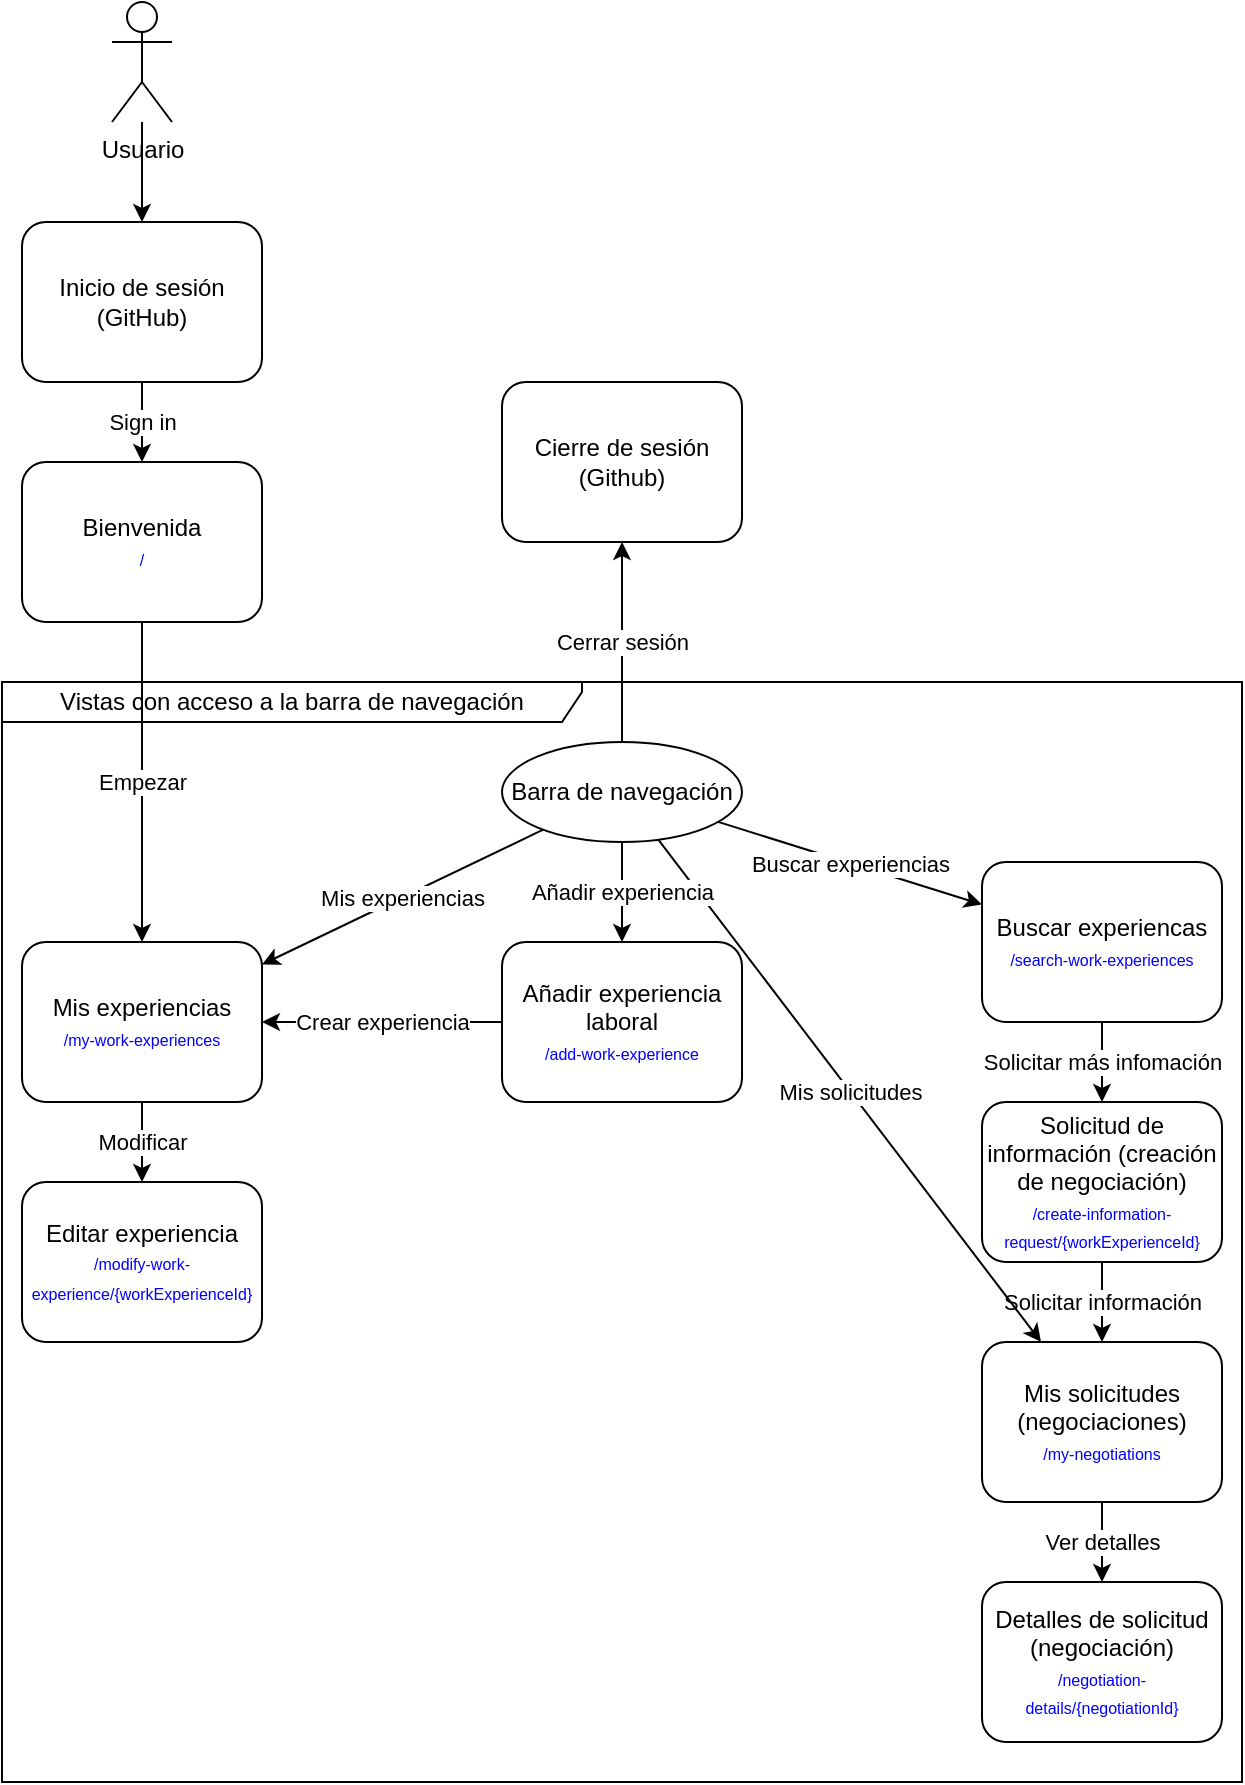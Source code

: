 <mxfile version="14.6.13" type="device"><diagram id="Q_rRQow08-Yb7mL1Citc" name="Página-1"><mxGraphModel dx="1422" dy="822" grid="1" gridSize="10" guides="1" tooltips="1" connect="1" arrows="1" fold="1" page="1" pageScale="1" pageWidth="827" pageHeight="1169" math="0" shadow="0"><root><mxCell id="0"/><mxCell id="1" parent="0"/><mxCell id="25cQ_Ur4_LoOCMcz6qQy-8" value="Vistas con acceso a la barra de navegación" style="shape=umlFrame;whiteSpace=wrap;html=1;width=290;height=20;" parent="1" vertex="1"><mxGeometry x="80" y="390" width="620" height="550" as="geometry"/></mxCell><mxCell id="25cQ_Ur4_LoOCMcz6qQy-7" value="Empezar" style="endArrow=classic;html=1;" parent="1" source="25cQ_Ur4_LoOCMcz6qQy-4" target="25cQ_Ur4_LoOCMcz6qQy-20" edge="1"><mxGeometry width="50" height="50" relative="1" as="geometry"><mxPoint x="160" y="240" as="sourcePoint"/><mxPoint x="270" y="340" as="targetPoint"/></mxGeometry></mxCell><mxCell id="25cQ_Ur4_LoOCMcz6qQy-1" value="Inicio de sesión&lt;br&gt;(GitHub)" style="rounded=1;whiteSpace=wrap;html=1;" parent="1" vertex="1"><mxGeometry x="90" y="160" width="120" height="80" as="geometry"/></mxCell><mxCell id="25cQ_Ur4_LoOCMcz6qQy-2" value="Usuario" style="shape=umlActor;verticalLabelPosition=bottom;verticalAlign=top;html=1;outlineConnect=0;" parent="1" vertex="1"><mxGeometry x="135" y="50" width="30" height="60" as="geometry"/></mxCell><mxCell id="25cQ_Ur4_LoOCMcz6qQy-3" value="Barra de navegación" style="ellipse;whiteSpace=wrap;html=1;" parent="1" vertex="1"><mxGeometry x="330" y="420" width="120" height="50" as="geometry"/></mxCell><mxCell id="25cQ_Ur4_LoOCMcz6qQy-4" value="Bienvenida&lt;br&gt;&lt;font color=&quot;#0000ff&quot; style=&quot;font-size: 8px&quot;&gt;/&lt;/font&gt;" style="rounded=1;whiteSpace=wrap;html=1;" parent="1" vertex="1"><mxGeometry x="90" y="280" width="120" height="80" as="geometry"/></mxCell><mxCell id="25cQ_Ur4_LoOCMcz6qQy-5" value="Buscar experiencas&lt;br&gt;&lt;font color=&quot;#0000ff&quot; style=&quot;font-size: 8px&quot;&gt;/search-work-experiences&lt;/font&gt;" style="rounded=1;whiteSpace=wrap;html=1;" parent="1" vertex="1"><mxGeometry x="570" y="480" width="120" height="80" as="geometry"/></mxCell><mxCell id="25cQ_Ur4_LoOCMcz6qQy-6" value="Sign in" style="endArrow=classic;html=1;" parent="1" source="25cQ_Ur4_LoOCMcz6qQy-1" target="25cQ_Ur4_LoOCMcz6qQy-4" edge="1"><mxGeometry width="50" height="50" relative="1" as="geometry"><mxPoint x="60" y="560" as="sourcePoint"/><mxPoint x="110" y="510" as="targetPoint"/></mxGeometry></mxCell><mxCell id="25cQ_Ur4_LoOCMcz6qQy-9" value="Buscar experiencias" style="endArrow=classic;html=1;" parent="1" source="25cQ_Ur4_LoOCMcz6qQy-3" target="25cQ_Ur4_LoOCMcz6qQy-5" edge="1"><mxGeometry width="50" height="50" relative="1" as="geometry"><mxPoint x="160" y="400" as="sourcePoint"/><mxPoint x="160" y="540" as="targetPoint"/></mxGeometry></mxCell><mxCell id="25cQ_Ur4_LoOCMcz6qQy-10" value="Solicitud de información (creación de negociación)&lt;br&gt;&lt;font color=&quot;#0000ff&quot;&gt;&lt;span style=&quot;font-size: 8px&quot;&gt;/create-information-request/{workExperienceId}&lt;/span&gt;&lt;/font&gt;" style="rounded=1;whiteSpace=wrap;html=1;" parent="1" vertex="1"><mxGeometry x="570" y="600" width="120" height="80" as="geometry"/></mxCell><mxCell id="25cQ_Ur4_LoOCMcz6qQy-11" value="Solicitar más infomación" style="endArrow=classic;html=1;" parent="1" source="25cQ_Ur4_LoOCMcz6qQy-5" target="25cQ_Ur4_LoOCMcz6qQy-10" edge="1"><mxGeometry width="50" height="50" relative="1" as="geometry"><mxPoint x="640" y="400" as="sourcePoint"/><mxPoint x="640" y="540" as="targetPoint"/></mxGeometry></mxCell><mxCell id="25cQ_Ur4_LoOCMcz6qQy-12" value="Mis solicitudes&lt;br&gt;(negociaciones)&lt;br&gt;&lt;span style=&quot;color: rgb(0 , 0 , 255) ; font-size: 8px&quot;&gt;/my-negotiations&lt;/span&gt;" style="rounded=1;whiteSpace=wrap;html=1;" parent="1" vertex="1"><mxGeometry x="570" y="720" width="120" height="80" as="geometry"/></mxCell><mxCell id="25cQ_Ur4_LoOCMcz6qQy-13" value="Solicitar información" style="endArrow=classic;html=1;" parent="1" source="25cQ_Ur4_LoOCMcz6qQy-10" target="25cQ_Ur4_LoOCMcz6qQy-12" edge="1"><mxGeometry width="50" height="50" relative="1" as="geometry"><mxPoint x="640" y="600" as="sourcePoint"/><mxPoint x="640" y="645" as="targetPoint"/></mxGeometry></mxCell><mxCell id="25cQ_Ur4_LoOCMcz6qQy-14" value="Mis solicitudes" style="endArrow=classic;html=1;" parent="1" source="25cQ_Ur4_LoOCMcz6qQy-3" target="25cQ_Ur4_LoOCMcz6qQy-12" edge="1"><mxGeometry width="50" height="50" relative="1" as="geometry"><mxPoint x="400.826" y="499.325" as="sourcePoint"/><mxPoint x="220" y="552.414" as="targetPoint"/></mxGeometry></mxCell><mxCell id="25cQ_Ur4_LoOCMcz6qQy-15" value="" style="endArrow=classic;html=1;" parent="1" source="25cQ_Ur4_LoOCMcz6qQy-2" target="25cQ_Ur4_LoOCMcz6qQy-1" edge="1"><mxGeometry width="50" height="50" relative="1" as="geometry"><mxPoint x="160" y="240" as="sourcePoint"/><mxPoint x="160" y="290" as="targetPoint"/></mxGeometry></mxCell><mxCell id="25cQ_Ur4_LoOCMcz6qQy-16" value="Detalles de solicitud&lt;br&gt;(negociación)&lt;br&gt;&lt;span style=&quot;color: rgb(0 , 0 , 255) ; font-size: 8px&quot;&gt;/&lt;/span&gt;&lt;font color=&quot;#0000ff&quot;&gt;&lt;span style=&quot;font-size: 8px&quot;&gt;negotiation-details/{negotiationId}&lt;/span&gt;&lt;/font&gt;" style="rounded=1;whiteSpace=wrap;html=1;" parent="1" vertex="1"><mxGeometry x="570" y="840" width="120" height="80" as="geometry"/></mxCell><mxCell id="25cQ_Ur4_LoOCMcz6qQy-17" value="Ver detalles" style="endArrow=classic;html=1;" parent="1" source="25cQ_Ur4_LoOCMcz6qQy-12" target="25cQ_Ur4_LoOCMcz6qQy-16" edge="1"><mxGeometry width="50" height="50" relative="1" as="geometry"><mxPoint x="640" y="690" as="sourcePoint"/><mxPoint x="640" y="730" as="targetPoint"/></mxGeometry></mxCell><mxCell id="25cQ_Ur4_LoOCMcz6qQy-18" value="Añadir experiencia laboral&lt;br&gt;&lt;font color=&quot;#0000ff&quot;&gt;&lt;span style=&quot;font-size: 8px&quot;&gt;/add-work-experience&lt;/span&gt;&lt;/font&gt;" style="rounded=1;whiteSpace=wrap;html=1;" parent="1" vertex="1"><mxGeometry x="330" y="520" width="120" height="80" as="geometry"/></mxCell><mxCell id="25cQ_Ur4_LoOCMcz6qQy-19" value="Añadir experiencia" style="endArrow=classic;html=1;" parent="1" source="25cQ_Ur4_LoOCMcz6qQy-3" target="25cQ_Ur4_LoOCMcz6qQy-18" edge="1"><mxGeometry width="50" height="50" relative="1" as="geometry"><mxPoint x="353.968" y="479.091" as="sourcePoint"/><mxPoint x="186.667" y="730" as="targetPoint"/></mxGeometry></mxCell><mxCell id="25cQ_Ur4_LoOCMcz6qQy-20" value="Mis experiencias&lt;br&gt;&lt;font color=&quot;#0000ff&quot;&gt;&lt;span style=&quot;font-size: 8px&quot;&gt;/my-work-experiences&lt;/span&gt;&lt;/font&gt;" style="rounded=1;whiteSpace=wrap;html=1;" parent="1" vertex="1"><mxGeometry x="90" y="520" width="120" height="80" as="geometry"/></mxCell><mxCell id="25cQ_Ur4_LoOCMcz6qQy-21" value="Mis experiencias" style="endArrow=classic;html=1;" parent="1" source="25cQ_Ur4_LoOCMcz6qQy-3" target="25cQ_Ur4_LoOCMcz6qQy-20" edge="1"><mxGeometry width="50" height="50" relative="1" as="geometry"><mxPoint x="370" y="480" as="sourcePoint"/><mxPoint x="370" y="610" as="targetPoint"/></mxGeometry></mxCell><mxCell id="25cQ_Ur4_LoOCMcz6qQy-22" value="Crear experiencia" style="endArrow=classic;html=1;" parent="1" source="25cQ_Ur4_LoOCMcz6qQy-18" target="25cQ_Ur4_LoOCMcz6qQy-20" edge="1"><mxGeometry width="50" height="50" relative="1" as="geometry"><mxPoint x="130" y="400" as="sourcePoint"/><mxPoint x="130" y="530" as="targetPoint"/></mxGeometry></mxCell><mxCell id="25cQ_Ur4_LoOCMcz6qQy-23" value="Editar experiencia&lt;br&gt;&lt;font color=&quot;#0000ff&quot;&gt;&lt;span style=&quot;font-size: 8px&quot;&gt;/modify-work-experience/{workExperienceId}&lt;/span&gt;&lt;/font&gt;" style="rounded=1;whiteSpace=wrap;html=1;" parent="1" vertex="1"><mxGeometry x="90" y="640" width="120" height="80" as="geometry"/></mxCell><mxCell id="25cQ_Ur4_LoOCMcz6qQy-24" value="Modificar" style="endArrow=classic;html=1;" parent="1" source="25cQ_Ur4_LoOCMcz6qQy-20" target="25cQ_Ur4_LoOCMcz6qQy-23" edge="1"><mxGeometry width="50" height="50" relative="1" as="geometry"><mxPoint x="-80" y="400" as="sourcePoint"/><mxPoint x="-80" y="530" as="targetPoint"/></mxGeometry></mxCell><mxCell id="25cQ_Ur4_LoOCMcz6qQy-25" value="Cierre de sesión (Github)" style="rounded=1;whiteSpace=wrap;html=1;" parent="1" vertex="1"><mxGeometry x="330" y="240" width="120" height="80" as="geometry"/></mxCell><mxCell id="25cQ_Ur4_LoOCMcz6qQy-26" value="Cerrar sesión" style="endArrow=classic;html=1;" parent="1" source="25cQ_Ur4_LoOCMcz6qQy-3" target="25cQ_Ur4_LoOCMcz6qQy-25" edge="1"><mxGeometry width="50" height="50" relative="1" as="geometry"><mxPoint x="400" y="480" as="sourcePoint"/><mxPoint x="400" y="610" as="targetPoint"/></mxGeometry></mxCell></root></mxGraphModel></diagram></mxfile>